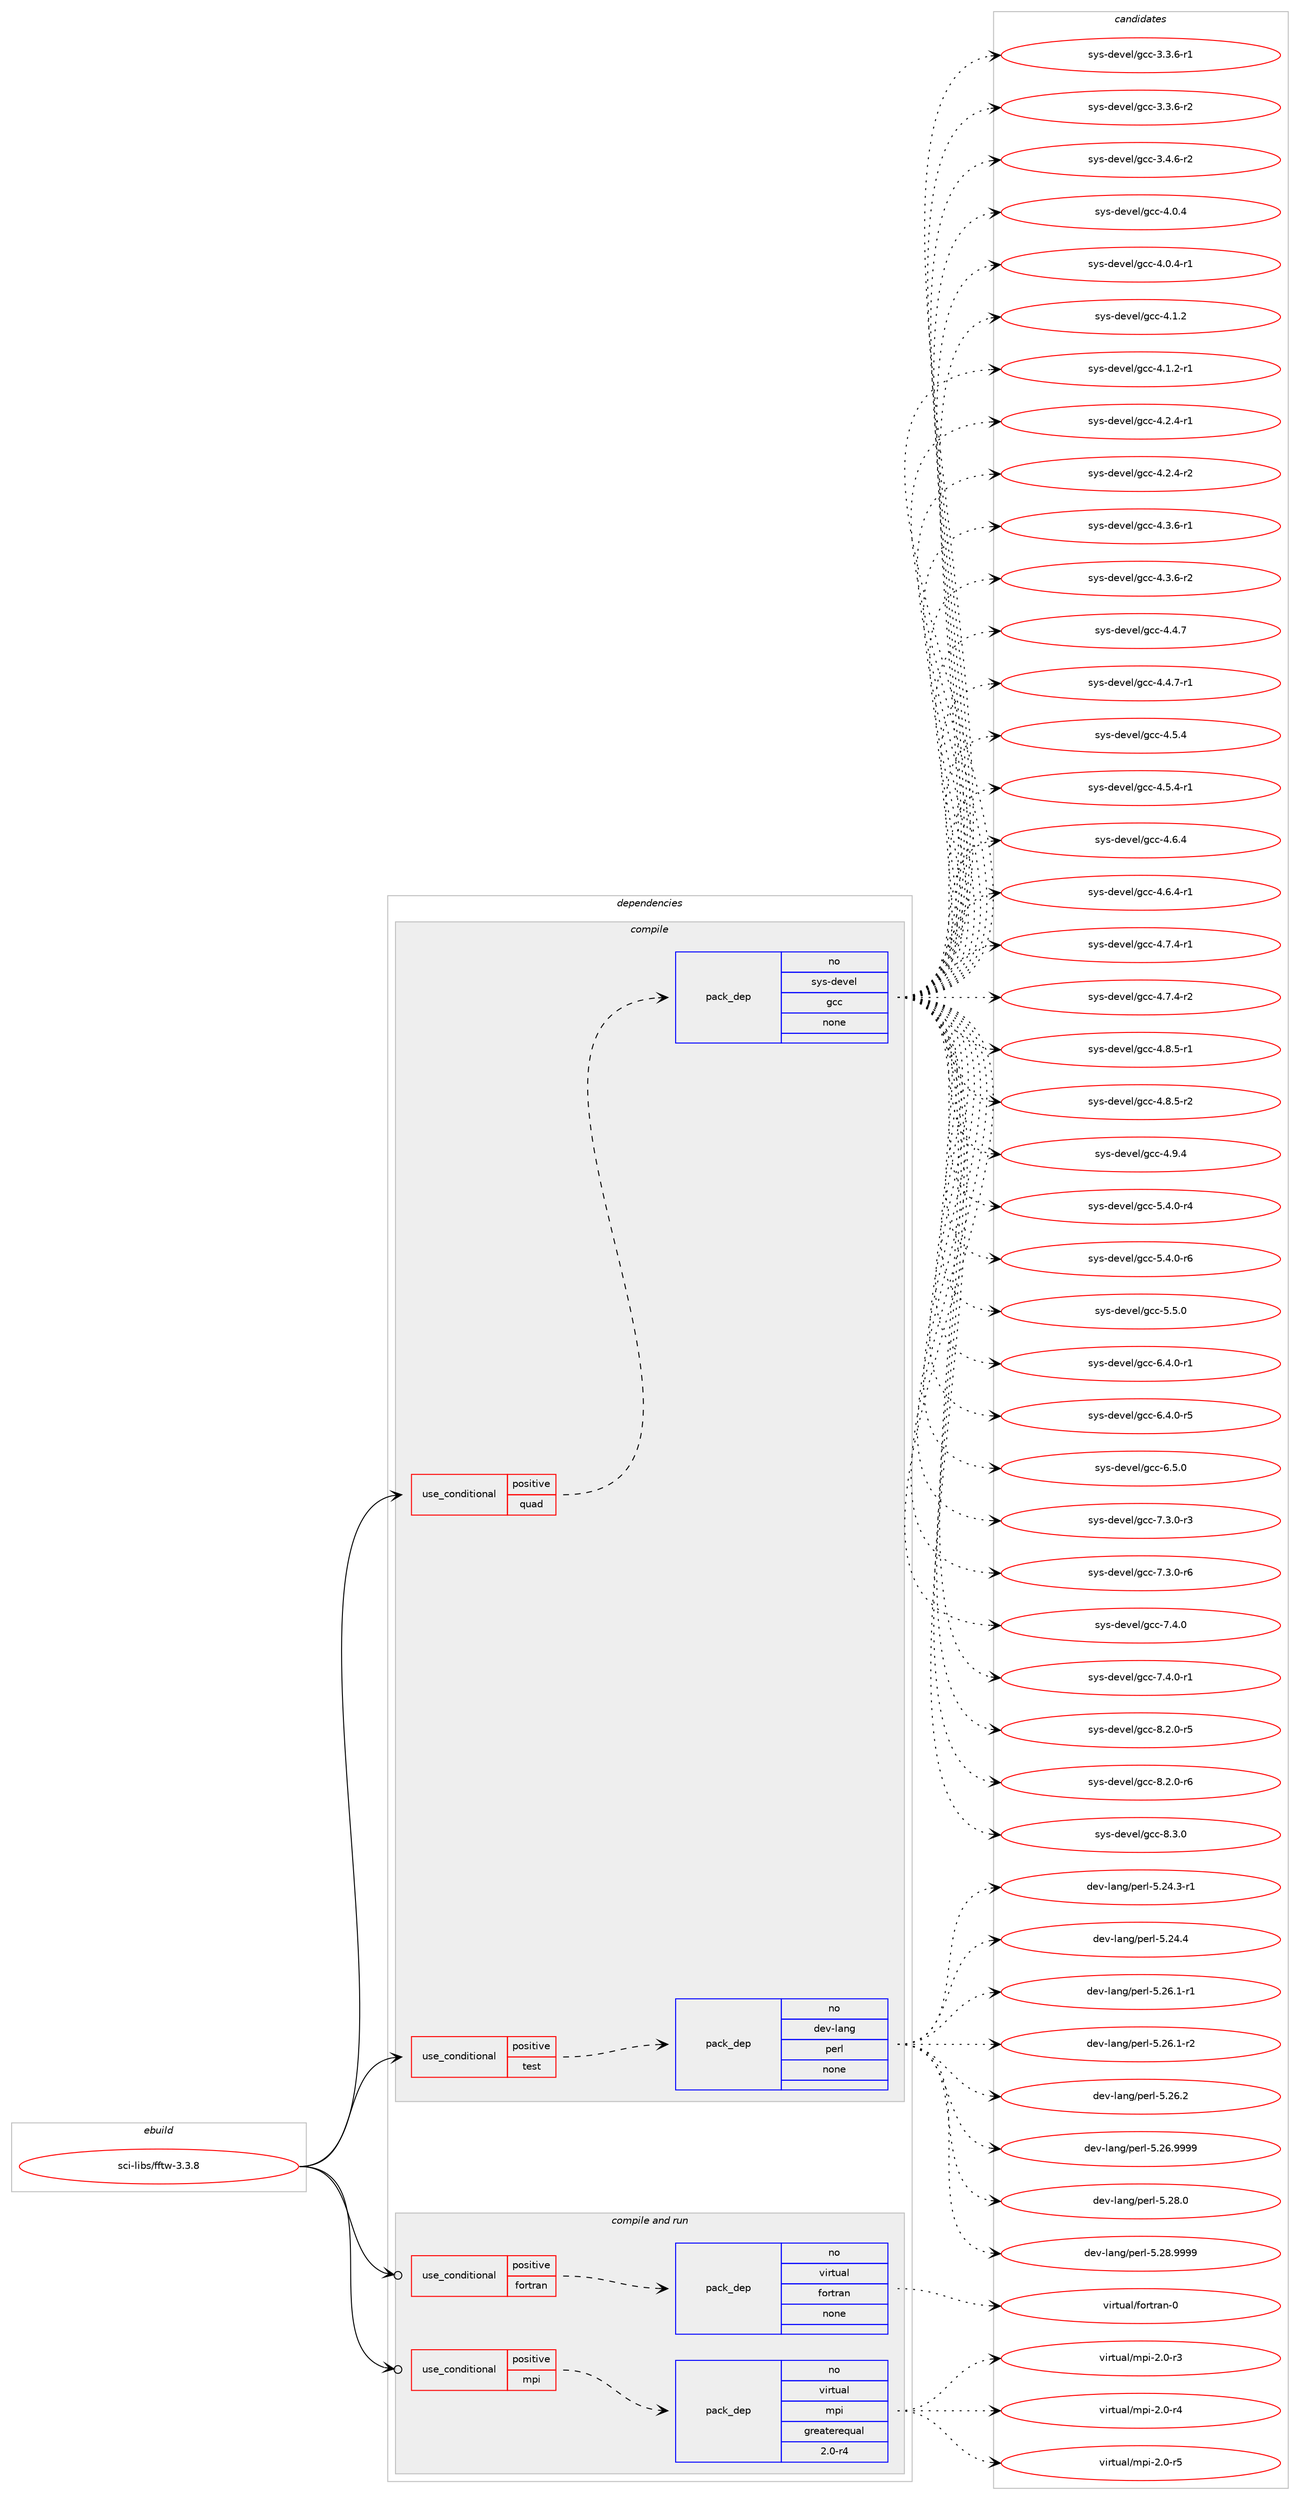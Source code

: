 digraph prolog {

# *************
# Graph options
# *************

newrank=true;
concentrate=true;
compound=true;
graph [rankdir=LR,fontname=Helvetica,fontsize=10,ranksep=1.5];#, ranksep=2.5, nodesep=0.2];
edge  [arrowhead=vee];
node  [fontname=Helvetica,fontsize=10];

# **********
# The ebuild
# **********

subgraph cluster_leftcol {
color=gray;
rank=same;
label=<<i>ebuild</i>>;
id [label="sci-libs/fftw-3.3.8", color=red, width=4, href="../sci-libs/fftw-3.3.8.svg"];
}

# ****************
# The dependencies
# ****************

subgraph cluster_midcol {
color=gray;
label=<<i>dependencies</i>>;
subgraph cluster_compile {
fillcolor="#eeeeee";
style=filled;
label=<<i>compile</i>>;
subgraph cond453278 {
dependency1693125 [label=<<TABLE BORDER="0" CELLBORDER="1" CELLSPACING="0" CELLPADDING="4"><TR><TD ROWSPAN="3" CELLPADDING="10">use_conditional</TD></TR><TR><TD>positive</TD></TR><TR><TD>quad</TD></TR></TABLE>>, shape=none, color=red];
subgraph pack1212112 {
dependency1693126 [label=<<TABLE BORDER="0" CELLBORDER="1" CELLSPACING="0" CELLPADDING="4" WIDTH="220"><TR><TD ROWSPAN="6" CELLPADDING="30">pack_dep</TD></TR><TR><TD WIDTH="110">no</TD></TR><TR><TD>sys-devel</TD></TR><TR><TD>gcc</TD></TR><TR><TD>none</TD></TR><TR><TD></TD></TR></TABLE>>, shape=none, color=blue];
}
dependency1693125:e -> dependency1693126:w [weight=20,style="dashed",arrowhead="vee"];
}
id:e -> dependency1693125:w [weight=20,style="solid",arrowhead="vee"];
subgraph cond453279 {
dependency1693127 [label=<<TABLE BORDER="0" CELLBORDER="1" CELLSPACING="0" CELLPADDING="4"><TR><TD ROWSPAN="3" CELLPADDING="10">use_conditional</TD></TR><TR><TD>positive</TD></TR><TR><TD>test</TD></TR></TABLE>>, shape=none, color=red];
subgraph pack1212113 {
dependency1693128 [label=<<TABLE BORDER="0" CELLBORDER="1" CELLSPACING="0" CELLPADDING="4" WIDTH="220"><TR><TD ROWSPAN="6" CELLPADDING="30">pack_dep</TD></TR><TR><TD WIDTH="110">no</TD></TR><TR><TD>dev-lang</TD></TR><TR><TD>perl</TD></TR><TR><TD>none</TD></TR><TR><TD></TD></TR></TABLE>>, shape=none, color=blue];
}
dependency1693127:e -> dependency1693128:w [weight=20,style="dashed",arrowhead="vee"];
}
id:e -> dependency1693127:w [weight=20,style="solid",arrowhead="vee"];
}
subgraph cluster_compileandrun {
fillcolor="#eeeeee";
style=filled;
label=<<i>compile and run</i>>;
subgraph cond453280 {
dependency1693129 [label=<<TABLE BORDER="0" CELLBORDER="1" CELLSPACING="0" CELLPADDING="4"><TR><TD ROWSPAN="3" CELLPADDING="10">use_conditional</TD></TR><TR><TD>positive</TD></TR><TR><TD>fortran</TD></TR></TABLE>>, shape=none, color=red];
subgraph pack1212114 {
dependency1693130 [label=<<TABLE BORDER="0" CELLBORDER="1" CELLSPACING="0" CELLPADDING="4" WIDTH="220"><TR><TD ROWSPAN="6" CELLPADDING="30">pack_dep</TD></TR><TR><TD WIDTH="110">no</TD></TR><TR><TD>virtual</TD></TR><TR><TD>fortran</TD></TR><TR><TD>none</TD></TR><TR><TD></TD></TR></TABLE>>, shape=none, color=blue];
}
dependency1693129:e -> dependency1693130:w [weight=20,style="dashed",arrowhead="vee"];
}
id:e -> dependency1693129:w [weight=20,style="solid",arrowhead="odotvee"];
subgraph cond453281 {
dependency1693131 [label=<<TABLE BORDER="0" CELLBORDER="1" CELLSPACING="0" CELLPADDING="4"><TR><TD ROWSPAN="3" CELLPADDING="10">use_conditional</TD></TR><TR><TD>positive</TD></TR><TR><TD>mpi</TD></TR></TABLE>>, shape=none, color=red];
subgraph pack1212115 {
dependency1693132 [label=<<TABLE BORDER="0" CELLBORDER="1" CELLSPACING="0" CELLPADDING="4" WIDTH="220"><TR><TD ROWSPAN="6" CELLPADDING="30">pack_dep</TD></TR><TR><TD WIDTH="110">no</TD></TR><TR><TD>virtual</TD></TR><TR><TD>mpi</TD></TR><TR><TD>greaterequal</TD></TR><TR><TD>2.0-r4</TD></TR></TABLE>>, shape=none, color=blue];
}
dependency1693131:e -> dependency1693132:w [weight=20,style="dashed",arrowhead="vee"];
}
id:e -> dependency1693131:w [weight=20,style="solid",arrowhead="odotvee"];
}
subgraph cluster_run {
fillcolor="#eeeeee";
style=filled;
label=<<i>run</i>>;
}
}

# **************
# The candidates
# **************

subgraph cluster_choices {
rank=same;
color=gray;
label=<<i>candidates</i>>;

subgraph choice1212112 {
color=black;
nodesep=1;
choice115121115451001011181011084710399994551465146544511449 [label="sys-devel/gcc-3.3.6-r1", color=red, width=4,href="../sys-devel/gcc-3.3.6-r1.svg"];
choice115121115451001011181011084710399994551465146544511450 [label="sys-devel/gcc-3.3.6-r2", color=red, width=4,href="../sys-devel/gcc-3.3.6-r2.svg"];
choice115121115451001011181011084710399994551465246544511450 [label="sys-devel/gcc-3.4.6-r2", color=red, width=4,href="../sys-devel/gcc-3.4.6-r2.svg"];
choice11512111545100101118101108471039999455246484652 [label="sys-devel/gcc-4.0.4", color=red, width=4,href="../sys-devel/gcc-4.0.4.svg"];
choice115121115451001011181011084710399994552464846524511449 [label="sys-devel/gcc-4.0.4-r1", color=red, width=4,href="../sys-devel/gcc-4.0.4-r1.svg"];
choice11512111545100101118101108471039999455246494650 [label="sys-devel/gcc-4.1.2", color=red, width=4,href="../sys-devel/gcc-4.1.2.svg"];
choice115121115451001011181011084710399994552464946504511449 [label="sys-devel/gcc-4.1.2-r1", color=red, width=4,href="../sys-devel/gcc-4.1.2-r1.svg"];
choice115121115451001011181011084710399994552465046524511449 [label="sys-devel/gcc-4.2.4-r1", color=red, width=4,href="../sys-devel/gcc-4.2.4-r1.svg"];
choice115121115451001011181011084710399994552465046524511450 [label="sys-devel/gcc-4.2.4-r2", color=red, width=4,href="../sys-devel/gcc-4.2.4-r2.svg"];
choice115121115451001011181011084710399994552465146544511449 [label="sys-devel/gcc-4.3.6-r1", color=red, width=4,href="../sys-devel/gcc-4.3.6-r1.svg"];
choice115121115451001011181011084710399994552465146544511450 [label="sys-devel/gcc-4.3.6-r2", color=red, width=4,href="../sys-devel/gcc-4.3.6-r2.svg"];
choice11512111545100101118101108471039999455246524655 [label="sys-devel/gcc-4.4.7", color=red, width=4,href="../sys-devel/gcc-4.4.7.svg"];
choice115121115451001011181011084710399994552465246554511449 [label="sys-devel/gcc-4.4.7-r1", color=red, width=4,href="../sys-devel/gcc-4.4.7-r1.svg"];
choice11512111545100101118101108471039999455246534652 [label="sys-devel/gcc-4.5.4", color=red, width=4,href="../sys-devel/gcc-4.5.4.svg"];
choice115121115451001011181011084710399994552465346524511449 [label="sys-devel/gcc-4.5.4-r1", color=red, width=4,href="../sys-devel/gcc-4.5.4-r1.svg"];
choice11512111545100101118101108471039999455246544652 [label="sys-devel/gcc-4.6.4", color=red, width=4,href="../sys-devel/gcc-4.6.4.svg"];
choice115121115451001011181011084710399994552465446524511449 [label="sys-devel/gcc-4.6.4-r1", color=red, width=4,href="../sys-devel/gcc-4.6.4-r1.svg"];
choice115121115451001011181011084710399994552465546524511449 [label="sys-devel/gcc-4.7.4-r1", color=red, width=4,href="../sys-devel/gcc-4.7.4-r1.svg"];
choice115121115451001011181011084710399994552465546524511450 [label="sys-devel/gcc-4.7.4-r2", color=red, width=4,href="../sys-devel/gcc-4.7.4-r2.svg"];
choice115121115451001011181011084710399994552465646534511449 [label="sys-devel/gcc-4.8.5-r1", color=red, width=4,href="../sys-devel/gcc-4.8.5-r1.svg"];
choice115121115451001011181011084710399994552465646534511450 [label="sys-devel/gcc-4.8.5-r2", color=red, width=4,href="../sys-devel/gcc-4.8.5-r2.svg"];
choice11512111545100101118101108471039999455246574652 [label="sys-devel/gcc-4.9.4", color=red, width=4,href="../sys-devel/gcc-4.9.4.svg"];
choice115121115451001011181011084710399994553465246484511452 [label="sys-devel/gcc-5.4.0-r4", color=red, width=4,href="../sys-devel/gcc-5.4.0-r4.svg"];
choice115121115451001011181011084710399994553465246484511454 [label="sys-devel/gcc-5.4.0-r6", color=red, width=4,href="../sys-devel/gcc-5.4.0-r6.svg"];
choice11512111545100101118101108471039999455346534648 [label="sys-devel/gcc-5.5.0", color=red, width=4,href="../sys-devel/gcc-5.5.0.svg"];
choice115121115451001011181011084710399994554465246484511449 [label="sys-devel/gcc-6.4.0-r1", color=red, width=4,href="../sys-devel/gcc-6.4.0-r1.svg"];
choice115121115451001011181011084710399994554465246484511453 [label="sys-devel/gcc-6.4.0-r5", color=red, width=4,href="../sys-devel/gcc-6.4.0-r5.svg"];
choice11512111545100101118101108471039999455446534648 [label="sys-devel/gcc-6.5.0", color=red, width=4,href="../sys-devel/gcc-6.5.0.svg"];
choice115121115451001011181011084710399994555465146484511451 [label="sys-devel/gcc-7.3.0-r3", color=red, width=4,href="../sys-devel/gcc-7.3.0-r3.svg"];
choice115121115451001011181011084710399994555465146484511454 [label="sys-devel/gcc-7.3.0-r6", color=red, width=4,href="../sys-devel/gcc-7.3.0-r6.svg"];
choice11512111545100101118101108471039999455546524648 [label="sys-devel/gcc-7.4.0", color=red, width=4,href="../sys-devel/gcc-7.4.0.svg"];
choice115121115451001011181011084710399994555465246484511449 [label="sys-devel/gcc-7.4.0-r1", color=red, width=4,href="../sys-devel/gcc-7.4.0-r1.svg"];
choice115121115451001011181011084710399994556465046484511453 [label="sys-devel/gcc-8.2.0-r5", color=red, width=4,href="../sys-devel/gcc-8.2.0-r5.svg"];
choice115121115451001011181011084710399994556465046484511454 [label="sys-devel/gcc-8.2.0-r6", color=red, width=4,href="../sys-devel/gcc-8.2.0-r6.svg"];
choice11512111545100101118101108471039999455646514648 [label="sys-devel/gcc-8.3.0", color=red, width=4,href="../sys-devel/gcc-8.3.0.svg"];
dependency1693126:e -> choice115121115451001011181011084710399994551465146544511449:w [style=dotted,weight="100"];
dependency1693126:e -> choice115121115451001011181011084710399994551465146544511450:w [style=dotted,weight="100"];
dependency1693126:e -> choice115121115451001011181011084710399994551465246544511450:w [style=dotted,weight="100"];
dependency1693126:e -> choice11512111545100101118101108471039999455246484652:w [style=dotted,weight="100"];
dependency1693126:e -> choice115121115451001011181011084710399994552464846524511449:w [style=dotted,weight="100"];
dependency1693126:e -> choice11512111545100101118101108471039999455246494650:w [style=dotted,weight="100"];
dependency1693126:e -> choice115121115451001011181011084710399994552464946504511449:w [style=dotted,weight="100"];
dependency1693126:e -> choice115121115451001011181011084710399994552465046524511449:w [style=dotted,weight="100"];
dependency1693126:e -> choice115121115451001011181011084710399994552465046524511450:w [style=dotted,weight="100"];
dependency1693126:e -> choice115121115451001011181011084710399994552465146544511449:w [style=dotted,weight="100"];
dependency1693126:e -> choice115121115451001011181011084710399994552465146544511450:w [style=dotted,weight="100"];
dependency1693126:e -> choice11512111545100101118101108471039999455246524655:w [style=dotted,weight="100"];
dependency1693126:e -> choice115121115451001011181011084710399994552465246554511449:w [style=dotted,weight="100"];
dependency1693126:e -> choice11512111545100101118101108471039999455246534652:w [style=dotted,weight="100"];
dependency1693126:e -> choice115121115451001011181011084710399994552465346524511449:w [style=dotted,weight="100"];
dependency1693126:e -> choice11512111545100101118101108471039999455246544652:w [style=dotted,weight="100"];
dependency1693126:e -> choice115121115451001011181011084710399994552465446524511449:w [style=dotted,weight="100"];
dependency1693126:e -> choice115121115451001011181011084710399994552465546524511449:w [style=dotted,weight="100"];
dependency1693126:e -> choice115121115451001011181011084710399994552465546524511450:w [style=dotted,weight="100"];
dependency1693126:e -> choice115121115451001011181011084710399994552465646534511449:w [style=dotted,weight="100"];
dependency1693126:e -> choice115121115451001011181011084710399994552465646534511450:w [style=dotted,weight="100"];
dependency1693126:e -> choice11512111545100101118101108471039999455246574652:w [style=dotted,weight="100"];
dependency1693126:e -> choice115121115451001011181011084710399994553465246484511452:w [style=dotted,weight="100"];
dependency1693126:e -> choice115121115451001011181011084710399994553465246484511454:w [style=dotted,weight="100"];
dependency1693126:e -> choice11512111545100101118101108471039999455346534648:w [style=dotted,weight="100"];
dependency1693126:e -> choice115121115451001011181011084710399994554465246484511449:w [style=dotted,weight="100"];
dependency1693126:e -> choice115121115451001011181011084710399994554465246484511453:w [style=dotted,weight="100"];
dependency1693126:e -> choice11512111545100101118101108471039999455446534648:w [style=dotted,weight="100"];
dependency1693126:e -> choice115121115451001011181011084710399994555465146484511451:w [style=dotted,weight="100"];
dependency1693126:e -> choice115121115451001011181011084710399994555465146484511454:w [style=dotted,weight="100"];
dependency1693126:e -> choice11512111545100101118101108471039999455546524648:w [style=dotted,weight="100"];
dependency1693126:e -> choice115121115451001011181011084710399994555465246484511449:w [style=dotted,weight="100"];
dependency1693126:e -> choice115121115451001011181011084710399994556465046484511453:w [style=dotted,weight="100"];
dependency1693126:e -> choice115121115451001011181011084710399994556465046484511454:w [style=dotted,weight="100"];
dependency1693126:e -> choice11512111545100101118101108471039999455646514648:w [style=dotted,weight="100"];
}
subgraph choice1212113 {
color=black;
nodesep=1;
choice100101118451089711010347112101114108455346505246514511449 [label="dev-lang/perl-5.24.3-r1", color=red, width=4,href="../dev-lang/perl-5.24.3-r1.svg"];
choice10010111845108971101034711210111410845534650524652 [label="dev-lang/perl-5.24.4", color=red, width=4,href="../dev-lang/perl-5.24.4.svg"];
choice100101118451089711010347112101114108455346505446494511449 [label="dev-lang/perl-5.26.1-r1", color=red, width=4,href="../dev-lang/perl-5.26.1-r1.svg"];
choice100101118451089711010347112101114108455346505446494511450 [label="dev-lang/perl-5.26.1-r2", color=red, width=4,href="../dev-lang/perl-5.26.1-r2.svg"];
choice10010111845108971101034711210111410845534650544650 [label="dev-lang/perl-5.26.2", color=red, width=4,href="../dev-lang/perl-5.26.2.svg"];
choice10010111845108971101034711210111410845534650544657575757 [label="dev-lang/perl-5.26.9999", color=red, width=4,href="../dev-lang/perl-5.26.9999.svg"];
choice10010111845108971101034711210111410845534650564648 [label="dev-lang/perl-5.28.0", color=red, width=4,href="../dev-lang/perl-5.28.0.svg"];
choice10010111845108971101034711210111410845534650564657575757 [label="dev-lang/perl-5.28.9999", color=red, width=4,href="../dev-lang/perl-5.28.9999.svg"];
dependency1693128:e -> choice100101118451089711010347112101114108455346505246514511449:w [style=dotted,weight="100"];
dependency1693128:e -> choice10010111845108971101034711210111410845534650524652:w [style=dotted,weight="100"];
dependency1693128:e -> choice100101118451089711010347112101114108455346505446494511449:w [style=dotted,weight="100"];
dependency1693128:e -> choice100101118451089711010347112101114108455346505446494511450:w [style=dotted,weight="100"];
dependency1693128:e -> choice10010111845108971101034711210111410845534650544650:w [style=dotted,weight="100"];
dependency1693128:e -> choice10010111845108971101034711210111410845534650544657575757:w [style=dotted,weight="100"];
dependency1693128:e -> choice10010111845108971101034711210111410845534650564648:w [style=dotted,weight="100"];
dependency1693128:e -> choice10010111845108971101034711210111410845534650564657575757:w [style=dotted,weight="100"];
}
subgraph choice1212114 {
color=black;
nodesep=1;
choice1181051141161179710847102111114116114971104548 [label="virtual/fortran-0", color=red, width=4,href="../virtual/fortran-0.svg"];
dependency1693130:e -> choice1181051141161179710847102111114116114971104548:w [style=dotted,weight="100"];
}
subgraph choice1212115 {
color=black;
nodesep=1;
choice1181051141161179710847109112105455046484511451 [label="virtual/mpi-2.0-r3", color=red, width=4,href="../virtual/mpi-2.0-r3.svg"];
choice1181051141161179710847109112105455046484511452 [label="virtual/mpi-2.0-r4", color=red, width=4,href="../virtual/mpi-2.0-r4.svg"];
choice1181051141161179710847109112105455046484511453 [label="virtual/mpi-2.0-r5", color=red, width=4,href="../virtual/mpi-2.0-r5.svg"];
dependency1693132:e -> choice1181051141161179710847109112105455046484511451:w [style=dotted,weight="100"];
dependency1693132:e -> choice1181051141161179710847109112105455046484511452:w [style=dotted,weight="100"];
dependency1693132:e -> choice1181051141161179710847109112105455046484511453:w [style=dotted,weight="100"];
}
}

}
